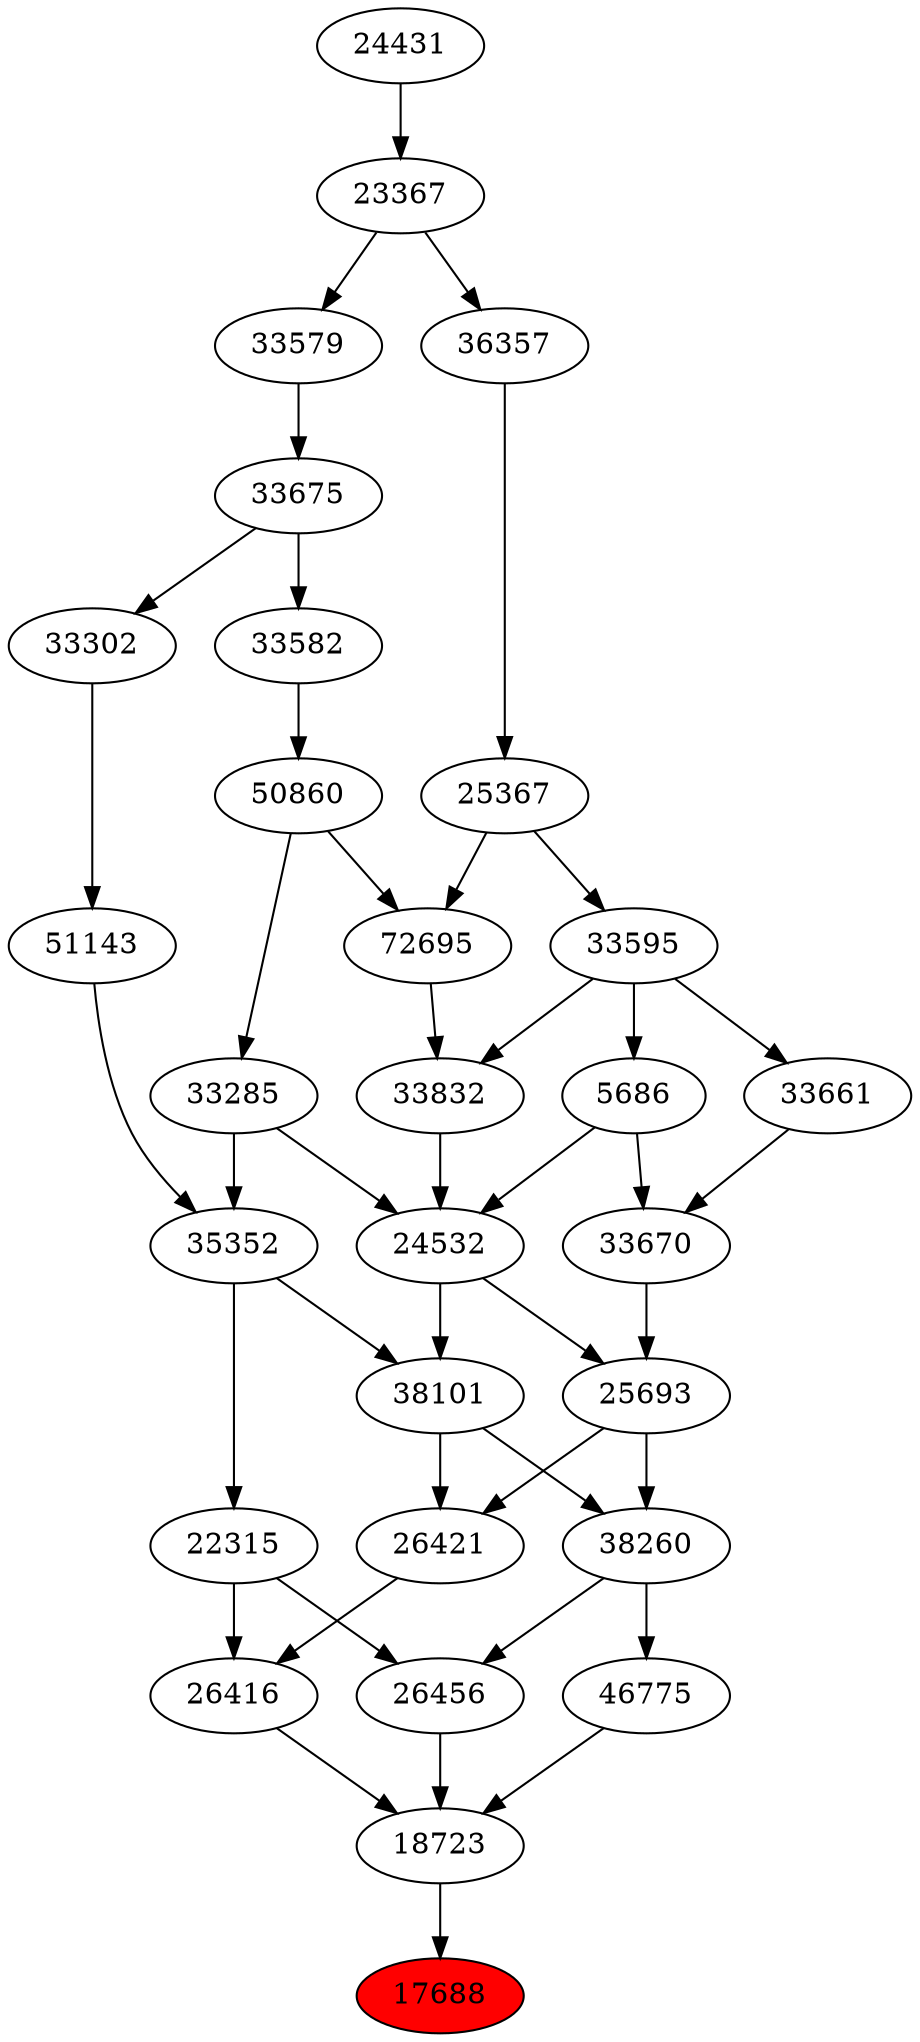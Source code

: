 strict digraph{ 
17688 [label="17688" fillcolor=red style=filled]
18723 -> 17688
18723 [label="18723"]
26456 -> 18723
26416 -> 18723
46775 -> 18723
26456 [label="26456"]
22315 -> 26456
38260 -> 26456
26416 [label="26416"]
26421 -> 26416
22315 -> 26416
46775 [label="46775"]
38260 -> 46775
22315 [label="22315"]
35352 -> 22315
38260 [label="38260"]
38101 -> 38260
25693 -> 38260
26421 [label="26421"]
25693 -> 26421
38101 -> 26421
35352 [label="35352"]
33285 -> 35352
51143 -> 35352
38101 [label="38101"]
24532 -> 38101
35352 -> 38101
25693 [label="25693"]
24532 -> 25693
33670 -> 25693
33285 [label="33285"]
50860 -> 33285
51143 [label="51143"]
33302 -> 51143
24532 [label="24532"]
33285 -> 24532
5686 -> 24532
33832 -> 24532
33670 [label="33670"]
5686 -> 33670
33661 -> 33670
50860 [label="50860"]
33582 -> 50860
33302 [label="33302"]
33675 -> 33302
5686 [label="5686"]
33595 -> 5686
33832 [label="33832"]
72695 -> 33832
33595 -> 33832
33661 [label="33661"]
33595 -> 33661
33582 [label="33582"]
33675 -> 33582
33675 [label="33675"]
33579 -> 33675
33595 [label="33595"]
25367 -> 33595
72695 [label="72695"]
50860 -> 72695
25367 -> 72695
33579 [label="33579"]
23367 -> 33579
25367 [label="25367"]
36357 -> 25367
23367 [label="23367"]
24431 -> 23367
36357 [label="36357"]
23367 -> 36357
24431 [label="24431"]
}